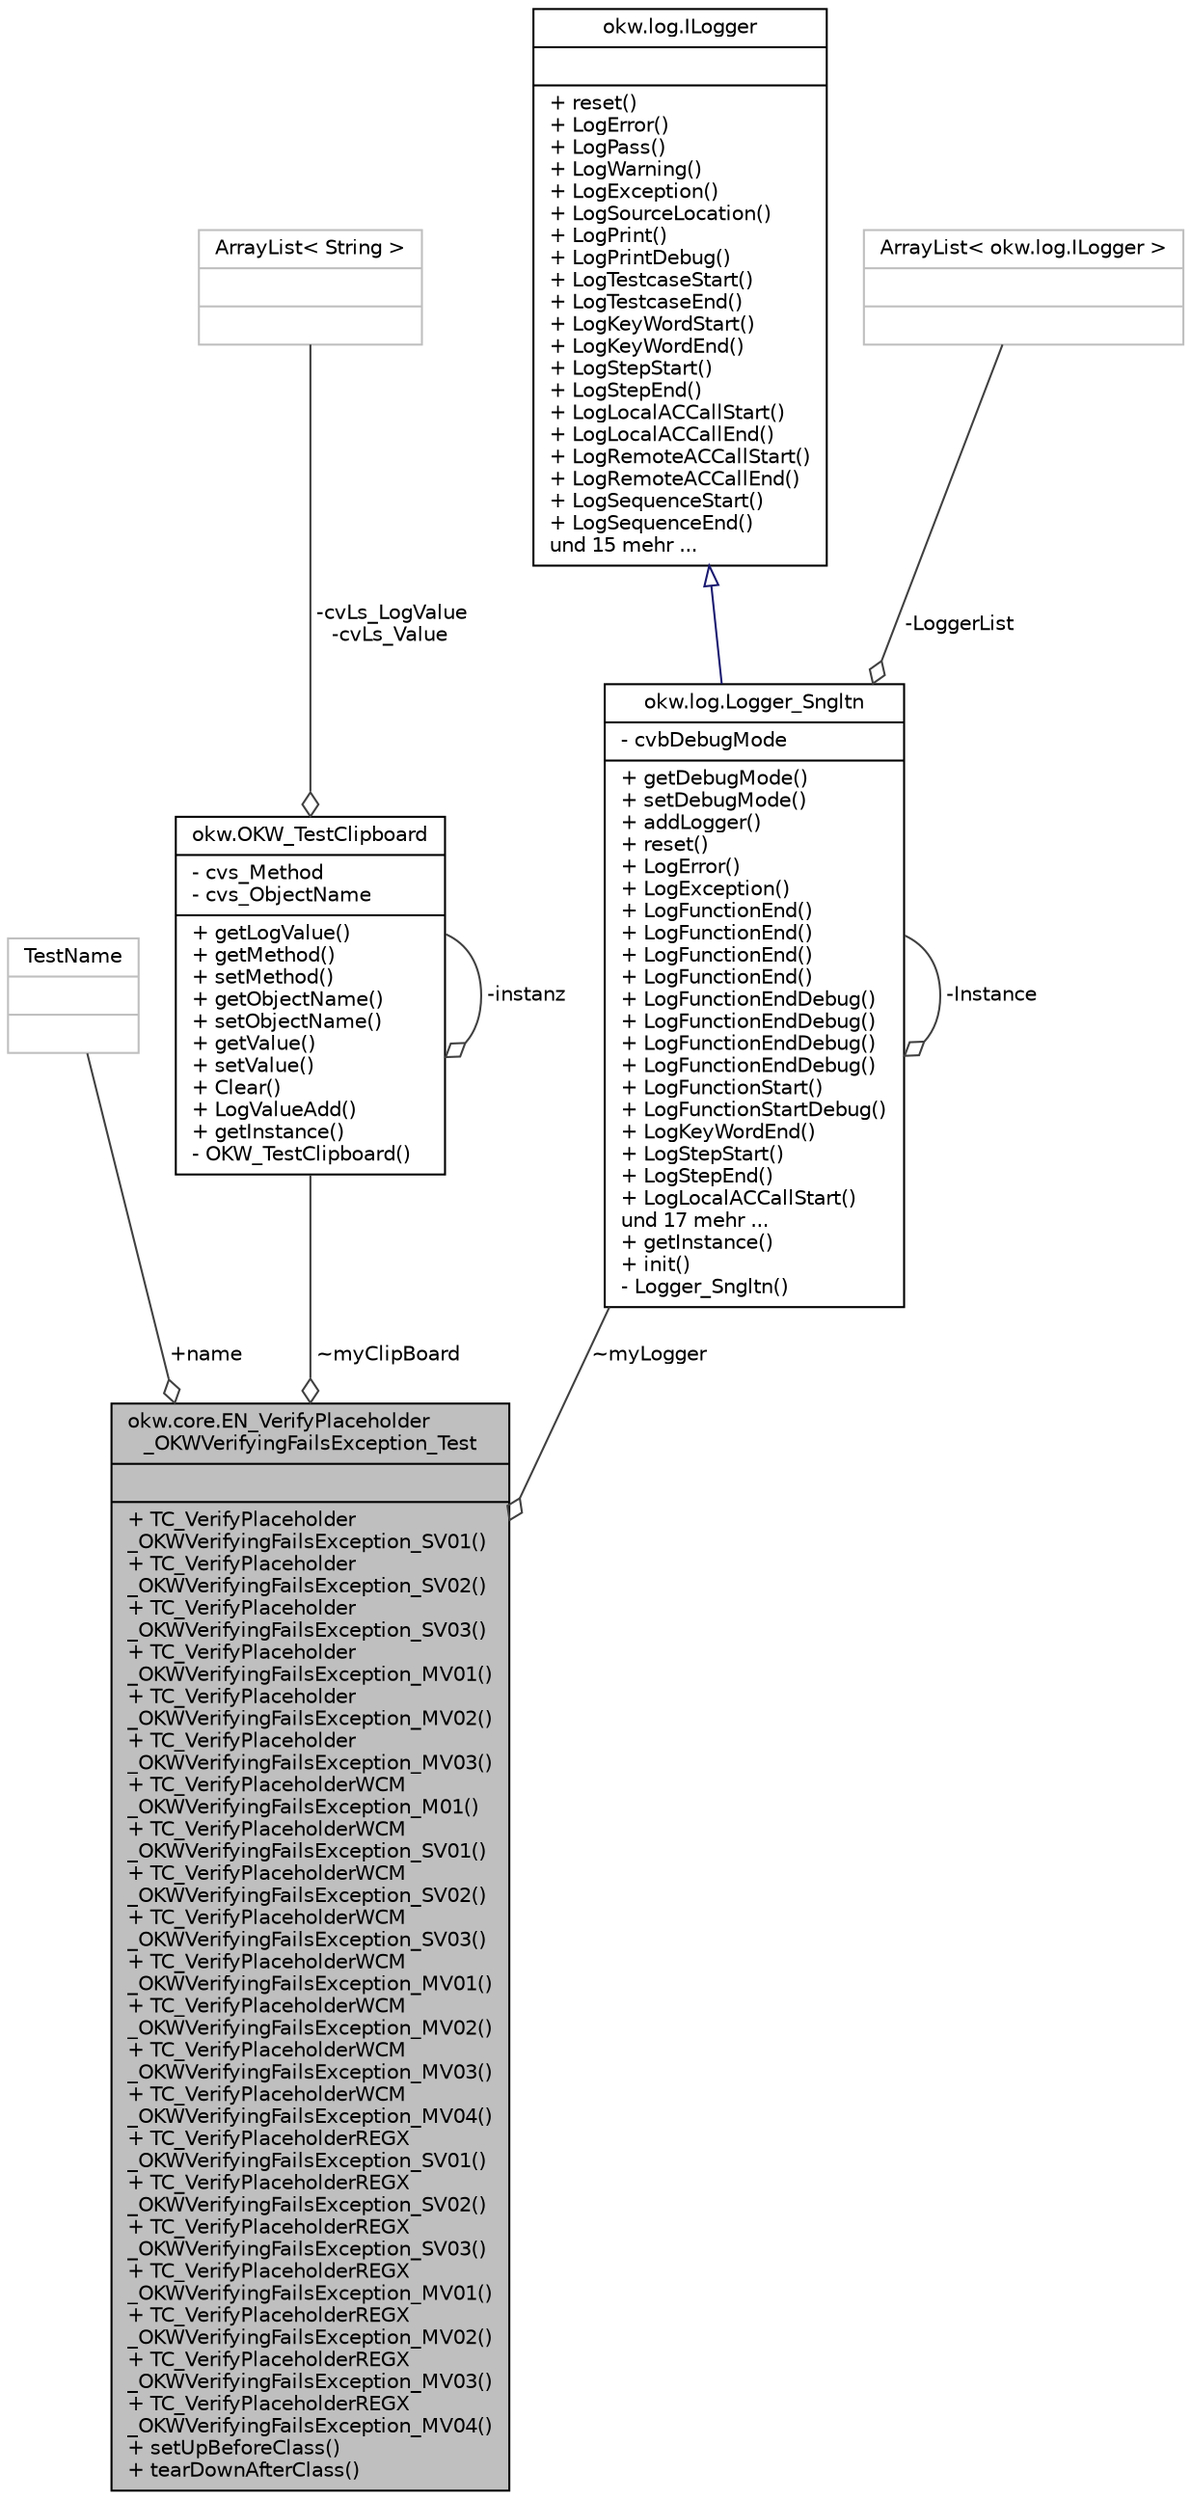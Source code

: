 digraph "okw.core.EN_VerifyPlaceholder_OKWVerifyingFailsException_Test"
{
 // INTERACTIVE_SVG=YES
 // LATEX_PDF_SIZE
  edge [fontname="Helvetica",fontsize="10",labelfontname="Helvetica",labelfontsize="10"];
  node [fontname="Helvetica",fontsize="10",shape=record];
  Node1 [label="{okw.core.EN_VerifyPlaceholder\l_OKWVerifyingFailsException_Test\n||+ TC_VerifyPlaceholder\l_OKWVerifyingFailsException_SV01()\l+ TC_VerifyPlaceholder\l_OKWVerifyingFailsException_SV02()\l+ TC_VerifyPlaceholder\l_OKWVerifyingFailsException_SV03()\l+ TC_VerifyPlaceholder\l_OKWVerifyingFailsException_MV01()\l+ TC_VerifyPlaceholder\l_OKWVerifyingFailsException_MV02()\l+ TC_VerifyPlaceholder\l_OKWVerifyingFailsException_MV03()\l+ TC_VerifyPlaceholderWCM\l_OKWVerifyingFailsException_M01()\l+ TC_VerifyPlaceholderWCM\l_OKWVerifyingFailsException_SV01()\l+ TC_VerifyPlaceholderWCM\l_OKWVerifyingFailsException_SV02()\l+ TC_VerifyPlaceholderWCM\l_OKWVerifyingFailsException_SV03()\l+ TC_VerifyPlaceholderWCM\l_OKWVerifyingFailsException_MV01()\l+ TC_VerifyPlaceholderWCM\l_OKWVerifyingFailsException_MV02()\l+ TC_VerifyPlaceholderWCM\l_OKWVerifyingFailsException_MV03()\l+ TC_VerifyPlaceholderWCM\l_OKWVerifyingFailsException_MV04()\l+ TC_VerifyPlaceholderREGX\l_OKWVerifyingFailsException_SV01()\l+ TC_VerifyPlaceholderREGX\l_OKWVerifyingFailsException_SV02()\l+ TC_VerifyPlaceholderREGX\l_OKWVerifyingFailsException_SV03()\l+ TC_VerifyPlaceholderREGX\l_OKWVerifyingFailsException_MV01()\l+ TC_VerifyPlaceholderREGX\l_OKWVerifyingFailsException_MV02()\l+ TC_VerifyPlaceholderREGX\l_OKWVerifyingFailsException_MV03()\l+ TC_VerifyPlaceholderREGX\l_OKWVerifyingFailsException_MV04()\l+ setUpBeforeClass()\l+ tearDownAfterClass()\l}",height=0.2,width=0.4,color="black", fillcolor="grey75", style="filled", fontcolor="black",tooltip=" "];
  Node2 -> Node1 [color="grey25",fontsize="10",style="solid",label=" +name" ,arrowhead="odiamond",fontname="Helvetica"];
  Node2 [label="{TestName\n||}",height=0.2,width=0.4,color="grey75", fillcolor="white", style="filled",tooltip=" "];
  Node3 -> Node1 [color="grey25",fontsize="10",style="solid",label=" ~myClipBoard" ,arrowhead="odiamond",fontname="Helvetica"];
  Node3 [label="{okw.OKW_TestClipboard\n|- cvs_Method\l- cvs_ObjectName\l|+ getLogValue()\l+ getMethod()\l+ setMethod()\l+ getObjectName()\l+ setObjectName()\l+ getValue()\l+ setValue()\l+ Clear()\l+ LogValueAdd()\l+ getInstance()\l- OKW_TestClipboard()\l}",height=0.2,width=0.4,color="black", fillcolor="white", style="filled",URL="$classokw_1_1_o_k_w___test_clipboard.html",tooltip=" "];
  Node4 -> Node3 [color="grey25",fontsize="10",style="solid",label=" -cvLs_LogValue\n-cvLs_Value" ,arrowhead="odiamond",fontname="Helvetica"];
  Node4 [label="{ArrayList\< String \>\n||}",height=0.2,width=0.4,color="grey75", fillcolor="white", style="filled",tooltip=" "];
  Node3 -> Node3 [color="grey25",fontsize="10",style="solid",label=" -instanz" ,arrowhead="odiamond",fontname="Helvetica"];
  Node5 -> Node1 [color="grey25",fontsize="10",style="solid",label=" ~myLogger" ,arrowhead="odiamond",fontname="Helvetica"];
  Node5 [label="{okw.log.Logger_Sngltn\n|- cvbDebugMode\l|+ getDebugMode()\l+ setDebugMode()\l+ addLogger()\l+ reset()\l+ LogError()\l+ LogException()\l+ LogFunctionEnd()\l+ LogFunctionEnd()\l+ LogFunctionEnd()\l+ LogFunctionEnd()\l+ LogFunctionEndDebug()\l+ LogFunctionEndDebug()\l+ LogFunctionEndDebug()\l+ LogFunctionEndDebug()\l+ LogFunctionStart()\l+ LogFunctionStartDebug()\l+ LogKeyWordEnd()\l+ LogStepStart()\l+ LogStepEnd()\l+ LogLocalACCallStart()\lund 17 mehr ...\l+ getInstance()\l+ init()\l- Logger_Sngltn()\l}",height=0.2,width=0.4,color="black", fillcolor="white", style="filled",URL="$classokw_1_1log_1_1_logger___sngltn.html",tooltip=" "];
  Node6 -> Node5 [dir="back",color="midnightblue",fontsize="10",style="solid",arrowtail="onormal",fontname="Helvetica"];
  Node6 [label="{okw.log.ILogger\n||+ reset()\l+ LogError()\l+ LogPass()\l+ LogWarning()\l+ LogException()\l+ LogSourceLocation()\l+ LogPrint()\l+ LogPrintDebug()\l+ LogTestcaseStart()\l+ LogTestcaseEnd()\l+ LogKeyWordStart()\l+ LogKeyWordEnd()\l+ LogStepStart()\l+ LogStepEnd()\l+ LogLocalACCallStart()\l+ LogLocalACCallEnd()\l+ LogRemoteACCallStart()\l+ LogRemoteACCallEnd()\l+ LogSequenceStart()\l+ LogSequenceEnd()\lund 15 mehr ...\l}",height=0.2,width=0.4,color="black", fillcolor="white", style="filled",URL="$interfaceokw_1_1log_1_1_i_logger.html",tooltip="Debug Logs are not a part of Interface."];
  Node7 -> Node5 [color="grey25",fontsize="10",style="solid",label=" -LoggerList" ,arrowhead="odiamond",fontname="Helvetica"];
  Node7 [label="{ArrayList\< okw.log.ILogger \>\n||}",height=0.2,width=0.4,color="grey75", fillcolor="white", style="filled",tooltip=" "];
  Node5 -> Node5 [color="grey25",fontsize="10",style="solid",label=" -Instance" ,arrowhead="odiamond",fontname="Helvetica"];
}
